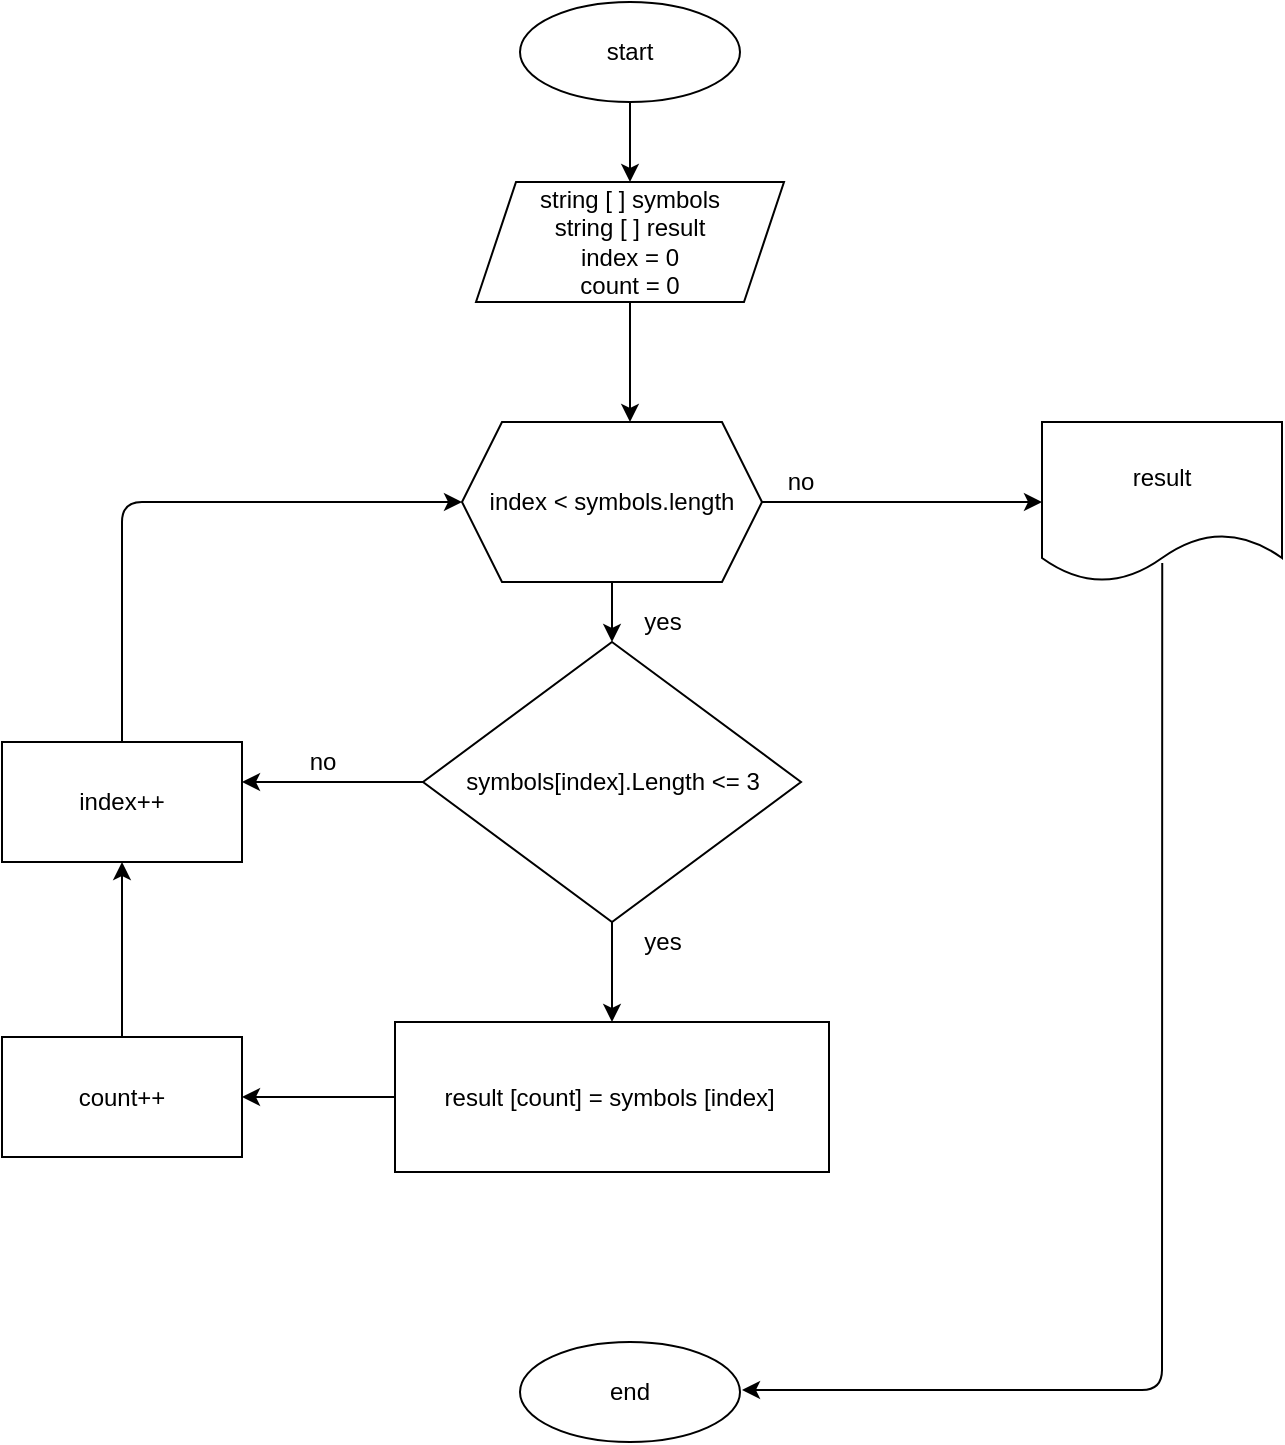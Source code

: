 <mxfile>
    <diagram id="WeQM_lcucAWJb5et57pA" name="Страница 1">
        <mxGraphModel dx="1054" dy="453" grid="1" gridSize="10" guides="1" tooltips="1" connect="1" arrows="1" fold="1" page="1" pageScale="1" pageWidth="827" pageHeight="1169" math="0" shadow="0">
            <root>
                <mxCell id="0"/>
                <mxCell id="1" parent="0"/>
                <mxCell id="6" style="edgeStyle=none;html=1;exitX=0.5;exitY=1;exitDx=0;exitDy=0;entryX=0.5;entryY=0;entryDx=0;entryDy=0;" edge="1" parent="1" source="2" target="4">
                    <mxGeometry relative="1" as="geometry"/>
                </mxCell>
                <mxCell id="2" value="start" style="ellipse;whiteSpace=wrap;html=1;" vertex="1" parent="1">
                    <mxGeometry x="359" y="30" width="110" height="50" as="geometry"/>
                </mxCell>
                <mxCell id="3" value="end" style="ellipse;whiteSpace=wrap;html=1;" vertex="1" parent="1">
                    <mxGeometry x="359" y="700" width="110" height="50" as="geometry"/>
                </mxCell>
                <mxCell id="7" style="edgeStyle=none;html=1;exitX=0.5;exitY=1;exitDx=0;exitDy=0;" edge="1" parent="1" source="4">
                    <mxGeometry relative="1" as="geometry">
                        <mxPoint x="414" y="240" as="targetPoint"/>
                    </mxGeometry>
                </mxCell>
                <mxCell id="4" value="string [ ] symbols&lt;br&gt;string [ ] result&lt;br&gt;index = 0&lt;br&gt;count = 0" style="shape=parallelogram;perimeter=parallelogramPerimeter;whiteSpace=wrap;html=1;fixedSize=1;" vertex="1" parent="1">
                    <mxGeometry x="337" y="120" width="154" height="60" as="geometry"/>
                </mxCell>
                <mxCell id="14" style="edgeStyle=none;html=1;exitX=0.5;exitY=1;exitDx=0;exitDy=0;entryX=0.5;entryY=0;entryDx=0;entryDy=0;" edge="1" parent="1" source="5" target="8">
                    <mxGeometry relative="1" as="geometry"/>
                </mxCell>
                <mxCell id="26" style="edgeStyle=none;html=1;exitX=1;exitY=0.5;exitDx=0;exitDy=0;entryX=0;entryY=0.5;entryDx=0;entryDy=0;" edge="1" parent="1" source="5" target="25">
                    <mxGeometry relative="1" as="geometry"/>
                </mxCell>
                <mxCell id="5" value="index &amp;lt; symbols.length" style="shape=hexagon;perimeter=hexagonPerimeter2;whiteSpace=wrap;html=1;fixedSize=1;" vertex="1" parent="1">
                    <mxGeometry x="330" y="240" width="150" height="80" as="geometry"/>
                </mxCell>
                <mxCell id="19" style="edgeStyle=none;html=1;exitX=0.5;exitY=1;exitDx=0;exitDy=0;entryX=0.5;entryY=0;entryDx=0;entryDy=0;" edge="1" parent="1" source="8" target="18">
                    <mxGeometry relative="1" as="geometry"/>
                </mxCell>
                <mxCell id="30" style="edgeStyle=none;html=1;exitX=0;exitY=0.5;exitDx=0;exitDy=0;" edge="1" parent="1" source="8">
                    <mxGeometry relative="1" as="geometry">
                        <mxPoint x="220" y="420" as="targetPoint"/>
                    </mxGeometry>
                </mxCell>
                <mxCell id="8" value="symbols[index].Length &amp;lt;= 3" style="rhombus;whiteSpace=wrap;html=1;" vertex="1" parent="1">
                    <mxGeometry x="310.5" y="350" width="189" height="140" as="geometry"/>
                </mxCell>
                <mxCell id="15" value="yes" style="text;html=1;align=center;verticalAlign=middle;resizable=0;points=[];autosize=1;strokeColor=none;fillColor=none;" vertex="1" parent="1">
                    <mxGeometry x="415" y="330" width="30" height="20" as="geometry"/>
                </mxCell>
                <mxCell id="16" value="no" style="text;html=1;align=center;verticalAlign=middle;resizable=0;points=[];autosize=1;strokeColor=none;fillColor=none;" vertex="1" parent="1">
                    <mxGeometry x="484" y="260" width="30" height="20" as="geometry"/>
                </mxCell>
                <mxCell id="17" value="yes" style="text;html=1;align=center;verticalAlign=middle;resizable=0;points=[];autosize=1;strokeColor=none;fillColor=none;" vertex="1" parent="1">
                    <mxGeometry x="415" y="490" width="30" height="20" as="geometry"/>
                </mxCell>
                <mxCell id="22" style="edgeStyle=none;html=1;exitX=0;exitY=0.5;exitDx=0;exitDy=0;entryX=1;entryY=0.5;entryDx=0;entryDy=0;" edge="1" parent="1" source="18" target="20">
                    <mxGeometry relative="1" as="geometry"/>
                </mxCell>
                <mxCell id="18" value="result [count] = symbols [index]&amp;nbsp;" style="rounded=0;whiteSpace=wrap;html=1;" vertex="1" parent="1">
                    <mxGeometry x="296.5" y="540" width="217" height="75" as="geometry"/>
                </mxCell>
                <mxCell id="23" style="edgeStyle=none;html=1;exitX=0.5;exitY=0;exitDx=0;exitDy=0;entryX=0.5;entryY=1;entryDx=0;entryDy=0;" edge="1" parent="1" source="20" target="21">
                    <mxGeometry relative="1" as="geometry"/>
                </mxCell>
                <mxCell id="20" value="count++" style="rounded=0;whiteSpace=wrap;html=1;" vertex="1" parent="1">
                    <mxGeometry x="100" y="547.5" width="120" height="60" as="geometry"/>
                </mxCell>
                <mxCell id="29" style="edgeStyle=none;html=1;exitX=0.5;exitY=0;exitDx=0;exitDy=0;entryX=0;entryY=0.5;entryDx=0;entryDy=0;" edge="1" parent="1" source="21" target="5">
                    <mxGeometry relative="1" as="geometry">
                        <mxPoint x="160" y="270" as="targetPoint"/>
                        <Array as="points">
                            <mxPoint x="160" y="280"/>
                        </Array>
                    </mxGeometry>
                </mxCell>
                <mxCell id="21" value="index++" style="rounded=0;whiteSpace=wrap;html=1;" vertex="1" parent="1">
                    <mxGeometry x="100" y="400" width="120" height="60" as="geometry"/>
                </mxCell>
                <mxCell id="28" style="edgeStyle=none;html=1;exitX=0.501;exitY=0.881;exitDx=0;exitDy=0;exitPerimeter=0;" edge="1" parent="1" source="25">
                    <mxGeometry relative="1" as="geometry">
                        <mxPoint x="470" y="724" as="targetPoint"/>
                        <Array as="points">
                            <mxPoint x="680" y="724"/>
                        </Array>
                    </mxGeometry>
                </mxCell>
                <mxCell id="25" value="result" style="shape=document;whiteSpace=wrap;html=1;boundedLbl=1;" vertex="1" parent="1">
                    <mxGeometry x="620" y="240" width="120" height="80" as="geometry"/>
                </mxCell>
                <mxCell id="31" value="no" style="text;html=1;align=center;verticalAlign=middle;resizable=0;points=[];autosize=1;strokeColor=none;fillColor=none;" vertex="1" parent="1">
                    <mxGeometry x="245" y="400" width="30" height="20" as="geometry"/>
                </mxCell>
            </root>
        </mxGraphModel>
    </diagram>
</mxfile>